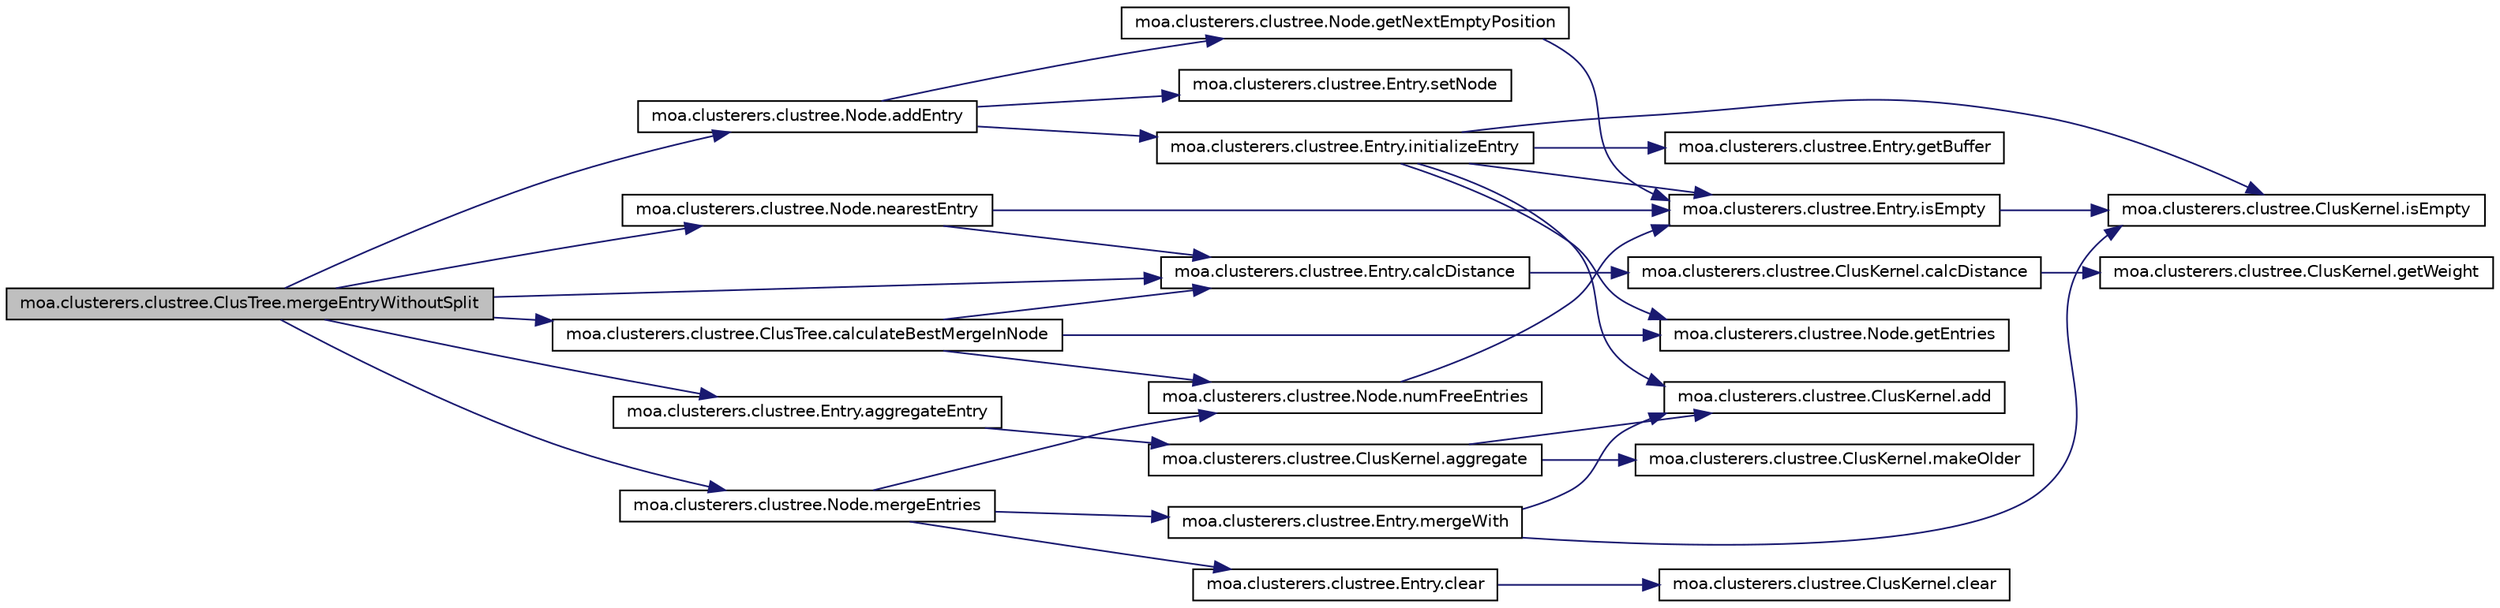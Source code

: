 digraph G
{
  edge [fontname="Helvetica",fontsize="10",labelfontname="Helvetica",labelfontsize="10"];
  node [fontname="Helvetica",fontsize="10",shape=record];
  rankdir=LR;
  Node1 [label="moa.clusterers.clustree.ClusTree.mergeEntryWithoutSplit",height=0.2,width=0.4,color="black", fillcolor="grey75", style="filled" fontcolor="black"];
  Node1 -> Node2 [color="midnightblue",fontsize="10",style="solid",fontname="Helvetica"];
  Node2 [label="moa.clusterers.clustree.Node.addEntry",height=0.2,width=0.4,color="black", fillcolor="white", style="filled",URL="$classmoa_1_1clusterers_1_1clustree_1_1Node.html#a6afa5be4c7a2bba3be60383747b5508c",tooltip="Add a new Entry to this node."];
  Node2 -> Node3 [color="midnightblue",fontsize="10",style="solid",fontname="Helvetica"];
  Node3 [label="moa.clusterers.clustree.Node.getNextEmptyPosition",height=0.2,width=0.4,color="black", fillcolor="white", style="filled",URL="$classmoa_1_1clusterers_1_1clustree_1_1Node.html#a88fcda3be156591ea7c671f60475b7cf",tooltip="Returns the position of the next free Entry."];
  Node3 -> Node4 [color="midnightblue",fontsize="10",style="solid",fontname="Helvetica"];
  Node4 [label="moa.clusterers.clustree.Entry.isEmpty",height=0.2,width=0.4,color="black", fillcolor="white", style="filled",URL="$classmoa_1_1clusterers_1_1clustree_1_1Entry.html#ad9a372cb27cd0456f5c9e5a5da020b17",tooltip="Check if this Entry is empty or not."];
  Node4 -> Node5 [color="midnightblue",fontsize="10",style="solid",fontname="Helvetica"];
  Node5 [label="moa.clusterers.clustree.ClusKernel.isEmpty",height=0.2,width=0.4,color="black", fillcolor="white", style="filled",URL="$classmoa_1_1clusterers_1_1clustree_1_1ClusKernel.html#a9e4f5414cfacb3df03db9a7001ab4187",tooltip="Check if this cluster is empty or not."];
  Node2 -> Node6 [color="midnightblue",fontsize="10",style="solid",fontname="Helvetica"];
  Node6 [label="moa.clusterers.clustree.Entry.initializeEntry",height=0.2,width=0.4,color="black", fillcolor="white", style="filled",URL="$classmoa_1_1clusterers_1_1clustree_1_1Entry.html#abe15b89dc8087576ea440c5b79a11daf",tooltip="When this entry is empty, give it it&#39;s first values."];
  Node6 -> Node7 [color="midnightblue",fontsize="10",style="solid",fontname="Helvetica"];
  Node7 [label="moa.clusterers.clustree.ClusKernel.add",height=0.2,width=0.4,color="black", fillcolor="white", style="filled",URL="$classmoa_1_1clusterers_1_1clustree_1_1ClusKernel.html#af0be9102b0138f656beffa39c0036fd7",tooltip="Adds the given cluster to this cluster, without making this cluster older."];
  Node6 -> Node8 [color="midnightblue",fontsize="10",style="solid",fontname="Helvetica"];
  Node8 [label="moa.clusterers.clustree.Entry.getBuffer",height=0.2,width=0.4,color="black", fillcolor="white", style="filled",URL="$classmoa_1_1clusterers_1_1clustree_1_1Entry.html#a9572821462daa403711444677c1d62dc",tooltip="Getter for the buffer."];
  Node6 -> Node9 [color="midnightblue",fontsize="10",style="solid",fontname="Helvetica"];
  Node9 [label="moa.clusterers.clustree.Node.getEntries",height=0.2,width=0.4,color="black", fillcolor="white", style="filled",URL="$classmoa_1_1clusterers_1_1clustree_1_1Node.html#abb9b9f7152bcbc9df763bb39f92b4968",tooltip="Return an array with references to the children of this node."];
  Node6 -> Node5 [color="midnightblue",fontsize="10",style="solid",fontname="Helvetica"];
  Node6 -> Node4 [color="midnightblue",fontsize="10",style="solid",fontname="Helvetica"];
  Node2 -> Node10 [color="midnightblue",fontsize="10",style="solid",fontname="Helvetica"];
  Node10 [label="moa.clusterers.clustree.Entry.setNode",height=0.2,width=0.4,color="black", fillcolor="white", style="filled",URL="$classmoa_1_1clusterers_1_1clustree_1_1Entry.html#a5debb1d02b0f4015063eda14ead10d91"];
  Node1 -> Node11 [color="midnightblue",fontsize="10",style="solid",fontname="Helvetica"];
  Node11 [label="moa.clusterers.clustree.Entry.aggregateEntry",height=0.2,width=0.4,color="black", fillcolor="white", style="filled",URL="$classmoa_1_1clusterers_1_1clustree_1_1Entry.html#a1aaad422a371bd8a734d37d821fdced6",tooltip="Aggregate the data in the Kernel of the other Entry."];
  Node11 -> Node12 [color="midnightblue",fontsize="10",style="solid",fontname="Helvetica"];
  Node12 [label="moa.clusterers.clustree.ClusKernel.aggregate",height=0.2,width=0.4,color="black", fillcolor="white", style="filled",URL="$classmoa_1_1clusterers_1_1clustree_1_1ClusKernel.html#abe80e7ae082a22160ca8ecd24cc9e38c",tooltip="Make this cluster older bei weighting it and add to this cluster the given cluster..."];
  Node12 -> Node7 [color="midnightblue",fontsize="10",style="solid",fontname="Helvetica"];
  Node12 -> Node13 [color="midnightblue",fontsize="10",style="solid",fontname="Helvetica"];
  Node13 [label="moa.clusterers.clustree.ClusKernel.makeOlder",height=0.2,width=0.4,color="black", fillcolor="white", style="filled",URL="$classmoa_1_1clusterers_1_1clustree_1_1ClusKernel.html#a9b669100ea91ae8ef6358c3994f4c110",tooltip="Make this cluster older."];
  Node1 -> Node14 [color="midnightblue",fontsize="10",style="solid",fontname="Helvetica"];
  Node14 [label="moa.clusterers.clustree.Entry.calcDistance",height=0.2,width=0.4,color="black", fillcolor="white", style="filled",URL="$classmoa_1_1clusterers_1_1clustree_1_1Entry.html#a9a7e452c2508fc5df286d93c9d20198d",tooltip="Calculates the distance to the data in this entry."];
  Node14 -> Node15 [color="midnightblue",fontsize="10",style="solid",fontname="Helvetica"];
  Node15 [label="moa.clusterers.clustree.ClusKernel.calcDistance",height=0.2,width=0.4,color="black", fillcolor="white", style="filled",URL="$classmoa_1_1clusterers_1_1clustree_1_1ClusKernel.html#ab8824bf20ad60031875d95147ccb7a53",tooltip="Calculate the distance to this other cluster."];
  Node15 -> Node16 [color="midnightblue",fontsize="10",style="solid",fontname="Helvetica"];
  Node16 [label="moa.clusterers.clustree.ClusKernel.getWeight",height=0.2,width=0.4,color="black", fillcolor="white", style="filled",URL="$classmoa_1_1clusterers_1_1clustree_1_1ClusKernel.html#a3277ffc987fbb74b934cea2fab98f2c3",tooltip="See interface Cluster."];
  Node1 -> Node17 [color="midnightblue",fontsize="10",style="solid",fontname="Helvetica"];
  Node17 [label="moa.clusterers.clustree.ClusTree.calculateBestMergeInNode",height=0.2,width=0.4,color="black", fillcolor="white", style="filled",URL="$classmoa_1_1clusterers_1_1clustree_1_1ClusTree.html#a7a86b051d0547c6c7e9e14dcdfc385b9",tooltip="Calculates the best merge possible between two nodes in a node."];
  Node17 -> Node14 [color="midnightblue",fontsize="10",style="solid",fontname="Helvetica"];
  Node17 -> Node9 [color="midnightblue",fontsize="10",style="solid",fontname="Helvetica"];
  Node17 -> Node18 [color="midnightblue",fontsize="10",style="solid",fontname="Helvetica"];
  Node18 [label="moa.clusterers.clustree.Node.numFreeEntries",height=0.2,width=0.4,color="black", fillcolor="white", style="filled",URL="$classmoa_1_1clusterers_1_1clustree_1_1Node.html#a2d0e202c1ae236d13cffd616fb152010",tooltip="Return the number of free Entrys in this node."];
  Node18 -> Node4 [color="midnightblue",fontsize="10",style="solid",fontname="Helvetica"];
  Node1 -> Node19 [color="midnightblue",fontsize="10",style="solid",fontname="Helvetica"];
  Node19 [label="moa.clusterers.clustree.Node.mergeEntries",height=0.2,width=0.4,color="black", fillcolor="white", style="filled",URL="$classmoa_1_1clusterers_1_1clustree_1_1Node.html#a363585ee74aa37a8ec2f7d9a77781ba3",tooltip="Merge the two entries at the given position."];
  Node19 -> Node20 [color="midnightblue",fontsize="10",style="solid",fontname="Helvetica"];
  Node20 [label="moa.clusterers.clustree.Entry.clear",height=0.2,width=0.4,color="black", fillcolor="white", style="filled",URL="$classmoa_1_1clusterers_1_1clustree_1_1Entry.html#a8171a2c9a220353df9a61576597f3411",tooltip="Clear the Entry."];
  Node20 -> Node21 [color="midnightblue",fontsize="10",style="solid",fontname="Helvetica"];
  Node21 [label="moa.clusterers.clustree.ClusKernel.clear",height=0.2,width=0.4,color="black", fillcolor="white", style="filled",URL="$classmoa_1_1clusterers_1_1clustree_1_1ClusKernel.html#a46a307a9c5aab1b2a86871561805142b",tooltip="Remove all points from this cluster."];
  Node19 -> Node22 [color="midnightblue",fontsize="10",style="solid",fontname="Helvetica"];
  Node22 [label="moa.clusterers.clustree.Entry.mergeWith",height=0.2,width=0.4,color="black", fillcolor="white", style="filled",URL="$classmoa_1_1clusterers_1_1clustree_1_1Entry.html#a04a8fa3a2017bd967520242ab5f70c1e",tooltip="Merge this entry witht the given Entry."];
  Node22 -> Node7 [color="midnightblue",fontsize="10",style="solid",fontname="Helvetica"];
  Node22 -> Node5 [color="midnightblue",fontsize="10",style="solid",fontname="Helvetica"];
  Node19 -> Node18 [color="midnightblue",fontsize="10",style="solid",fontname="Helvetica"];
  Node1 -> Node23 [color="midnightblue",fontsize="10",style="solid",fontname="Helvetica"];
  Node23 [label="moa.clusterers.clustree.Node.nearestEntry",height=0.2,width=0.4,color="black", fillcolor="white", style="filled",URL="$classmoa_1_1clusterers_1_1clustree_1_1Node.html#a9f6542affee04b5a17698c10bf71fd04",tooltip="Returns the neareast Entry to the given Cluster."];
  Node23 -> Node14 [color="midnightblue",fontsize="10",style="solid",fontname="Helvetica"];
  Node23 -> Node4 [color="midnightblue",fontsize="10",style="solid",fontname="Helvetica"];
}
